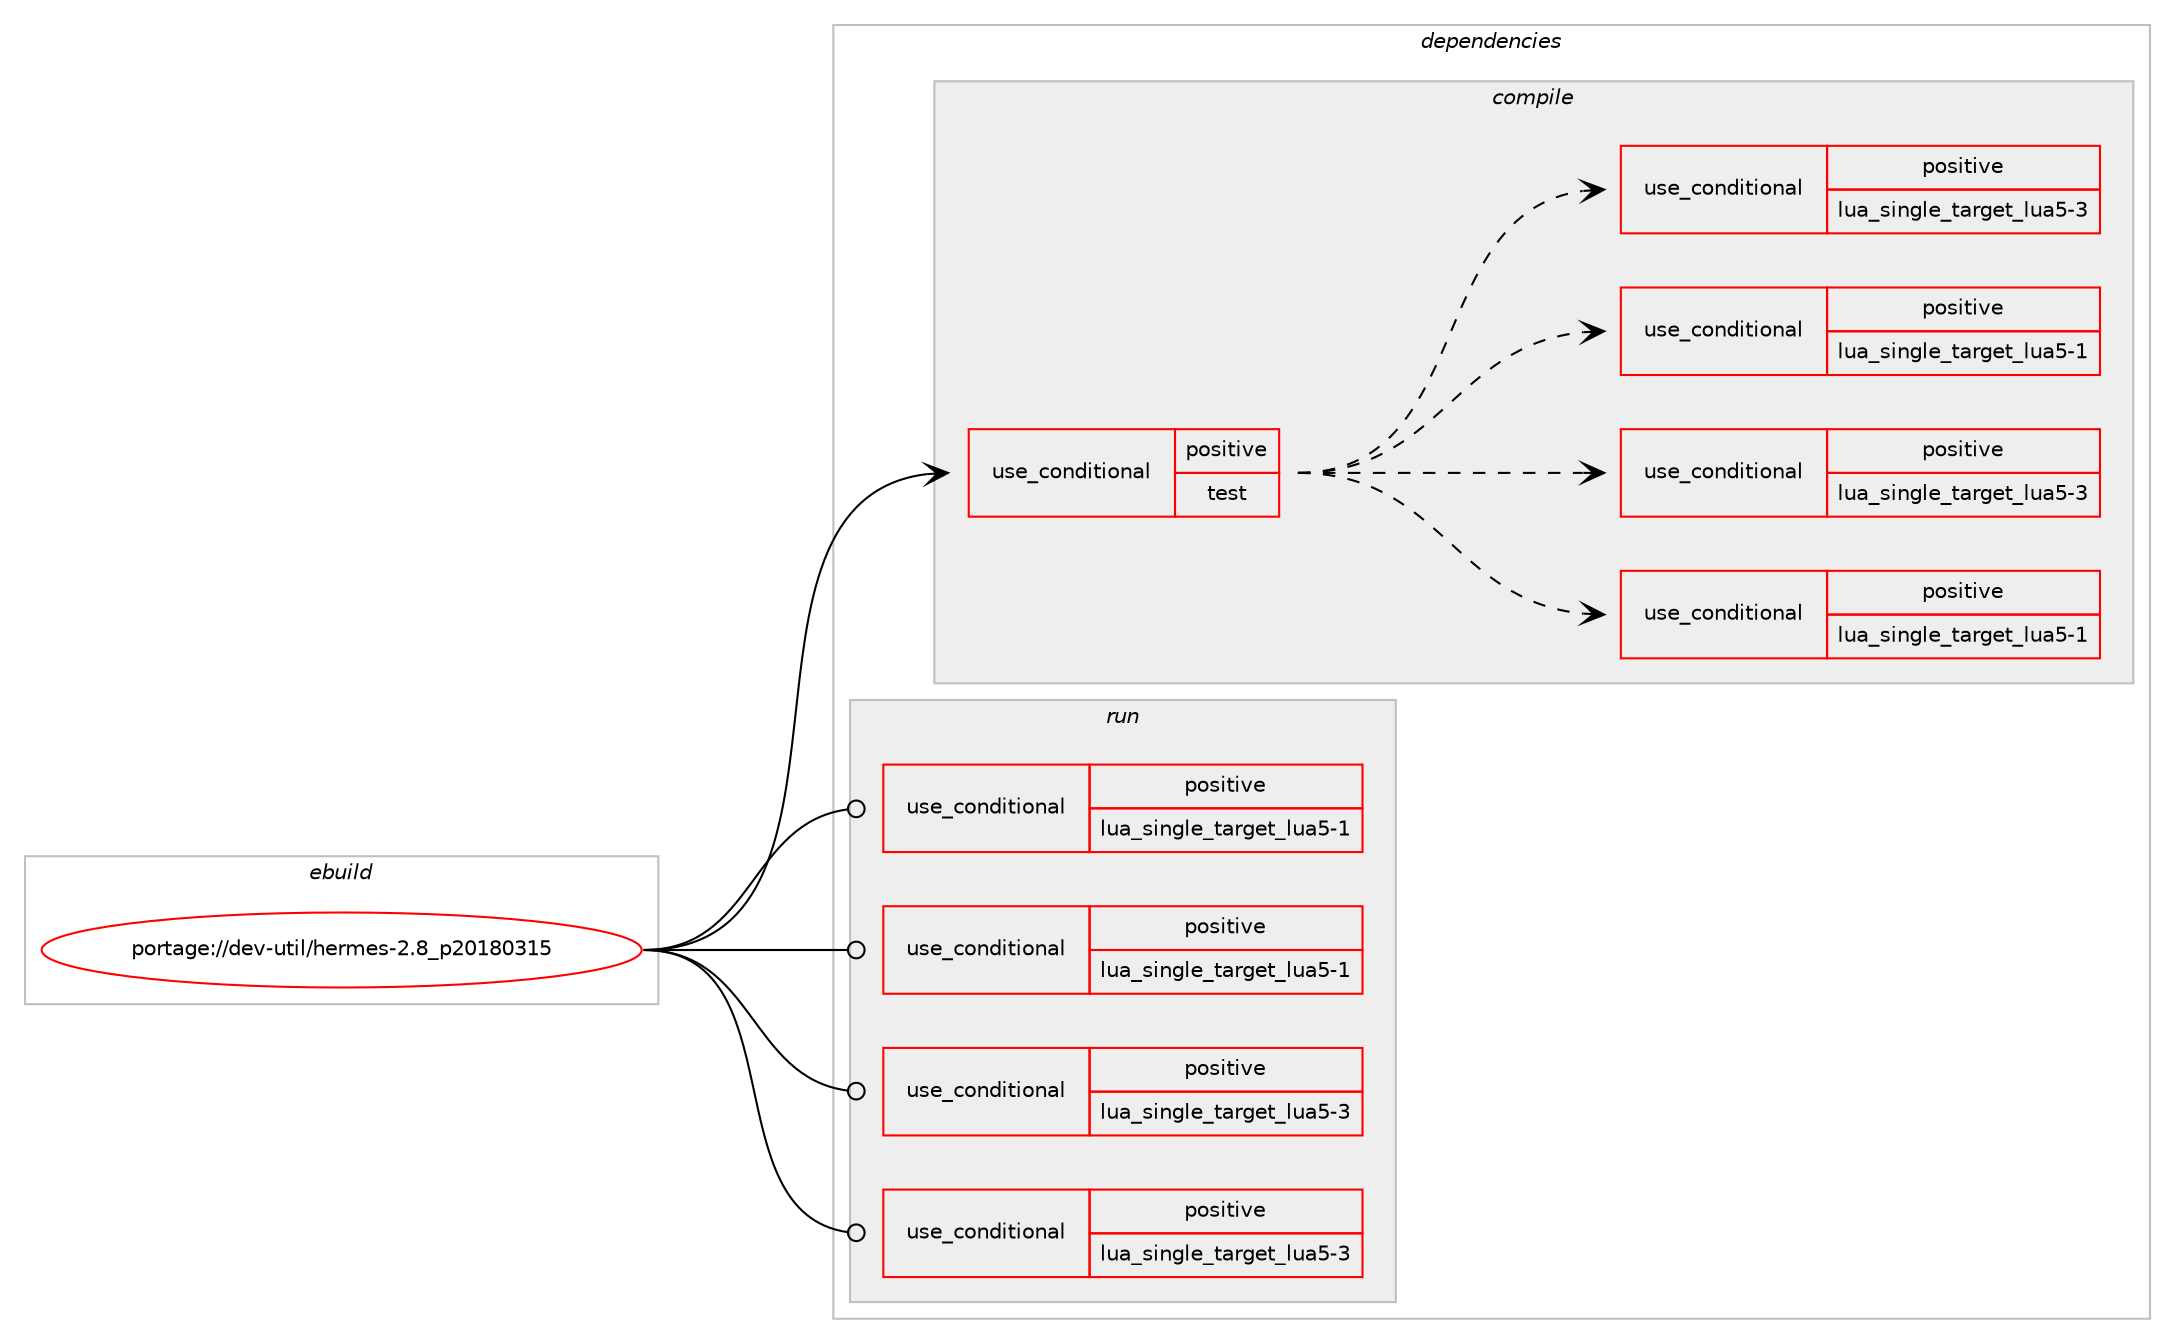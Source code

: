digraph prolog {

# *************
# Graph options
# *************

newrank=true;
concentrate=true;
compound=true;
graph [rankdir=LR,fontname=Helvetica,fontsize=10,ranksep=1.5];#, ranksep=2.5, nodesep=0.2];
edge  [arrowhead=vee];
node  [fontname=Helvetica,fontsize=10];

# **********
# The ebuild
# **********

subgraph cluster_leftcol {
color=gray;
rank=same;
label=<<i>ebuild</i>>;
id [label="portage://dev-util/hermes-2.8_p20180315", color=red, width=4, href="../dev-util/hermes-2.8_p20180315.svg"];
}

# ****************
# The dependencies
# ****************

subgraph cluster_midcol {
color=gray;
label=<<i>dependencies</i>>;
subgraph cluster_compile {
fillcolor="#eeeeee";
style=filled;
label=<<i>compile</i>>;
subgraph cond59280 {
dependency110208 [label=<<TABLE BORDER="0" CELLBORDER="1" CELLSPACING="0" CELLPADDING="4"><TR><TD ROWSPAN="3" CELLPADDING="10">use_conditional</TD></TR><TR><TD>positive</TD></TR><TR><TD>test</TD></TR></TABLE>>, shape=none, color=red];
subgraph cond59281 {
dependency110209 [label=<<TABLE BORDER="0" CELLBORDER="1" CELLSPACING="0" CELLPADDING="4"><TR><TD ROWSPAN="3" CELLPADDING="10">use_conditional</TD></TR><TR><TD>positive</TD></TR><TR><TD>lua_single_target_lua5-1</TD></TR></TABLE>>, shape=none, color=red];
# *** BEGIN UNKNOWN DEPENDENCY TYPE (TODO) ***
# dependency110209 -> package_dependency(portage://dev-util/hermes-2.8_p20180315,install,no,dev-lang,lua,none,[,,],[slot(5.1)],[])
# *** END UNKNOWN DEPENDENCY TYPE (TODO) ***

}
dependency110208:e -> dependency110209:w [weight=20,style="dashed",arrowhead="vee"];
subgraph cond59282 {
dependency110210 [label=<<TABLE BORDER="0" CELLBORDER="1" CELLSPACING="0" CELLPADDING="4"><TR><TD ROWSPAN="3" CELLPADDING="10">use_conditional</TD></TR><TR><TD>positive</TD></TR><TR><TD>lua_single_target_lua5-3</TD></TR></TABLE>>, shape=none, color=red];
# *** BEGIN UNKNOWN DEPENDENCY TYPE (TODO) ***
# dependency110210 -> package_dependency(portage://dev-util/hermes-2.8_p20180315,install,no,dev-lang,lua,none,[,,],[slot(5.3)],[])
# *** END UNKNOWN DEPENDENCY TYPE (TODO) ***

}
dependency110208:e -> dependency110210:w [weight=20,style="dashed",arrowhead="vee"];
subgraph cond59283 {
dependency110211 [label=<<TABLE BORDER="0" CELLBORDER="1" CELLSPACING="0" CELLPADDING="4"><TR><TD ROWSPAN="3" CELLPADDING="10">use_conditional</TD></TR><TR><TD>positive</TD></TR><TR><TD>lua_single_target_lua5-1</TD></TR></TABLE>>, shape=none, color=red];
# *** BEGIN UNKNOWN DEPENDENCY TYPE (TODO) ***
# dependency110211 -> package_dependency(portage://dev-util/hermes-2.8_p20180315,install,no,dev-lua,luafilesystem,none,[,,],[],[use(enable(lua_targets_lua5-1),negative)])
# *** END UNKNOWN DEPENDENCY TYPE (TODO) ***

# *** BEGIN UNKNOWN DEPENDENCY TYPE (TODO) ***
# dependency110211 -> package_dependency(portage://dev-util/hermes-2.8_p20180315,install,no,dev-lua,luaposix,none,[,,],[],[use(enable(lua_targets_lua5-1),negative)])
# *** END UNKNOWN DEPENDENCY TYPE (TODO) ***

}
dependency110208:e -> dependency110211:w [weight=20,style="dashed",arrowhead="vee"];
subgraph cond59284 {
dependency110212 [label=<<TABLE BORDER="0" CELLBORDER="1" CELLSPACING="0" CELLPADDING="4"><TR><TD ROWSPAN="3" CELLPADDING="10">use_conditional</TD></TR><TR><TD>positive</TD></TR><TR><TD>lua_single_target_lua5-3</TD></TR></TABLE>>, shape=none, color=red];
# *** BEGIN UNKNOWN DEPENDENCY TYPE (TODO) ***
# dependency110212 -> package_dependency(portage://dev-util/hermes-2.8_p20180315,install,no,dev-lua,luafilesystem,none,[,,],[],[use(enable(lua_targets_lua5-3),negative)])
# *** END UNKNOWN DEPENDENCY TYPE (TODO) ***

# *** BEGIN UNKNOWN DEPENDENCY TYPE (TODO) ***
# dependency110212 -> package_dependency(portage://dev-util/hermes-2.8_p20180315,install,no,dev-lua,luaposix,none,[,,],[],[use(enable(lua_targets_lua5-3),negative)])
# *** END UNKNOWN DEPENDENCY TYPE (TODO) ***

}
dependency110208:e -> dependency110212:w [weight=20,style="dashed",arrowhead="vee"];
}
id:e -> dependency110208:w [weight=20,style="solid",arrowhead="vee"];
}
subgraph cluster_compileandrun {
fillcolor="#eeeeee";
style=filled;
label=<<i>compile and run</i>>;
}
subgraph cluster_run {
fillcolor="#eeeeee";
style=filled;
label=<<i>run</i>>;
subgraph cond59285 {
dependency110213 [label=<<TABLE BORDER="0" CELLBORDER="1" CELLSPACING="0" CELLPADDING="4"><TR><TD ROWSPAN="3" CELLPADDING="10">use_conditional</TD></TR><TR><TD>positive</TD></TR><TR><TD>lua_single_target_lua5-1</TD></TR></TABLE>>, shape=none, color=red];
# *** BEGIN UNKNOWN DEPENDENCY TYPE (TODO) ***
# dependency110213 -> package_dependency(portage://dev-util/hermes-2.8_p20180315,run,no,dev-lang,lua,none,[,,],[slot(5.1)],[])
# *** END UNKNOWN DEPENDENCY TYPE (TODO) ***

}
id:e -> dependency110213:w [weight=20,style="solid",arrowhead="odot"];
subgraph cond59286 {
dependency110214 [label=<<TABLE BORDER="0" CELLBORDER="1" CELLSPACING="0" CELLPADDING="4"><TR><TD ROWSPAN="3" CELLPADDING="10">use_conditional</TD></TR><TR><TD>positive</TD></TR><TR><TD>lua_single_target_lua5-1</TD></TR></TABLE>>, shape=none, color=red];
# *** BEGIN UNKNOWN DEPENDENCY TYPE (TODO) ***
# dependency110214 -> package_dependency(portage://dev-util/hermes-2.8_p20180315,run,no,dev-lua,luafilesystem,none,[,,],[],[use(enable(lua_targets_lua5-1),negative)])
# *** END UNKNOWN DEPENDENCY TYPE (TODO) ***

# *** BEGIN UNKNOWN DEPENDENCY TYPE (TODO) ***
# dependency110214 -> package_dependency(portage://dev-util/hermes-2.8_p20180315,run,no,dev-lua,luaposix,none,[,,],[],[use(enable(lua_targets_lua5-1),negative)])
# *** END UNKNOWN DEPENDENCY TYPE (TODO) ***

}
id:e -> dependency110214:w [weight=20,style="solid",arrowhead="odot"];
subgraph cond59287 {
dependency110215 [label=<<TABLE BORDER="0" CELLBORDER="1" CELLSPACING="0" CELLPADDING="4"><TR><TD ROWSPAN="3" CELLPADDING="10">use_conditional</TD></TR><TR><TD>positive</TD></TR><TR><TD>lua_single_target_lua5-3</TD></TR></TABLE>>, shape=none, color=red];
# *** BEGIN UNKNOWN DEPENDENCY TYPE (TODO) ***
# dependency110215 -> package_dependency(portage://dev-util/hermes-2.8_p20180315,run,no,dev-lang,lua,none,[,,],[slot(5.3)],[])
# *** END UNKNOWN DEPENDENCY TYPE (TODO) ***

}
id:e -> dependency110215:w [weight=20,style="solid",arrowhead="odot"];
subgraph cond59288 {
dependency110216 [label=<<TABLE BORDER="0" CELLBORDER="1" CELLSPACING="0" CELLPADDING="4"><TR><TD ROWSPAN="3" CELLPADDING="10">use_conditional</TD></TR><TR><TD>positive</TD></TR><TR><TD>lua_single_target_lua5-3</TD></TR></TABLE>>, shape=none, color=red];
# *** BEGIN UNKNOWN DEPENDENCY TYPE (TODO) ***
# dependency110216 -> package_dependency(portage://dev-util/hermes-2.8_p20180315,run,no,dev-lua,luafilesystem,none,[,,],[],[use(enable(lua_targets_lua5-3),negative)])
# *** END UNKNOWN DEPENDENCY TYPE (TODO) ***

# *** BEGIN UNKNOWN DEPENDENCY TYPE (TODO) ***
# dependency110216 -> package_dependency(portage://dev-util/hermes-2.8_p20180315,run,no,dev-lua,luaposix,none,[,,],[],[use(enable(lua_targets_lua5-3),negative)])
# *** END UNKNOWN DEPENDENCY TYPE (TODO) ***

}
id:e -> dependency110216:w [weight=20,style="solid",arrowhead="odot"];
}
}

# **************
# The candidates
# **************

subgraph cluster_choices {
rank=same;
color=gray;
label=<<i>candidates</i>>;

}

}
